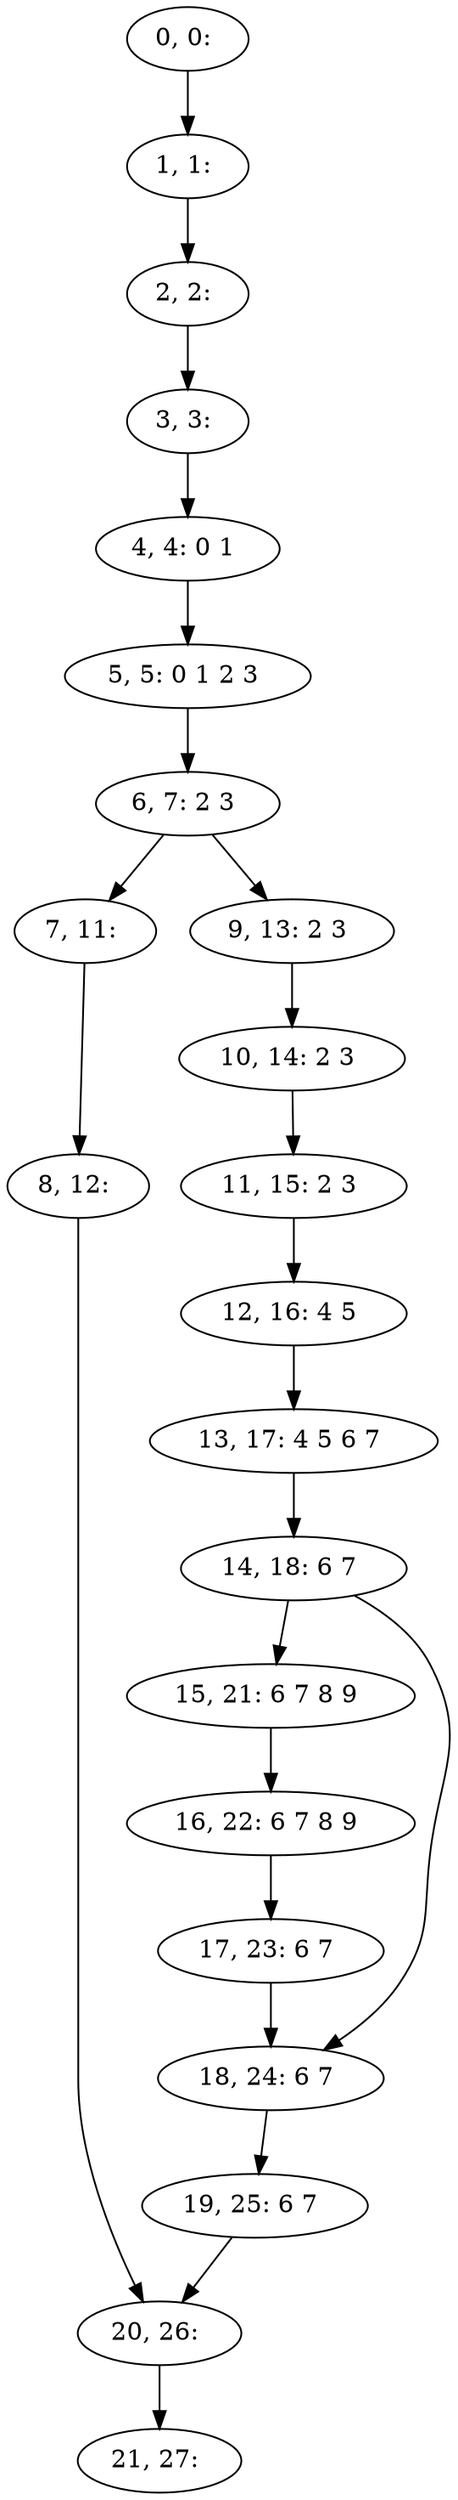 digraph G {
0[label="0, 0: "];
1[label="1, 1: "];
2[label="2, 2: "];
3[label="3, 3: "];
4[label="4, 4: 0 1 "];
5[label="5, 5: 0 1 2 3 "];
6[label="6, 7: 2 3 "];
7[label="7, 11: "];
8[label="8, 12: "];
9[label="9, 13: 2 3 "];
10[label="10, 14: 2 3 "];
11[label="11, 15: 2 3 "];
12[label="12, 16: 4 5 "];
13[label="13, 17: 4 5 6 7 "];
14[label="14, 18: 6 7 "];
15[label="15, 21: 6 7 8 9 "];
16[label="16, 22: 6 7 8 9 "];
17[label="17, 23: 6 7 "];
18[label="18, 24: 6 7 "];
19[label="19, 25: 6 7 "];
20[label="20, 26: "];
21[label="21, 27: "];
0->1 ;
1->2 ;
2->3 ;
3->4 ;
4->5 ;
5->6 ;
6->7 ;
6->9 ;
7->8 ;
8->20 ;
9->10 ;
10->11 ;
11->12 ;
12->13 ;
13->14 ;
14->15 ;
14->18 ;
15->16 ;
16->17 ;
17->18 ;
18->19 ;
19->20 ;
20->21 ;
}

